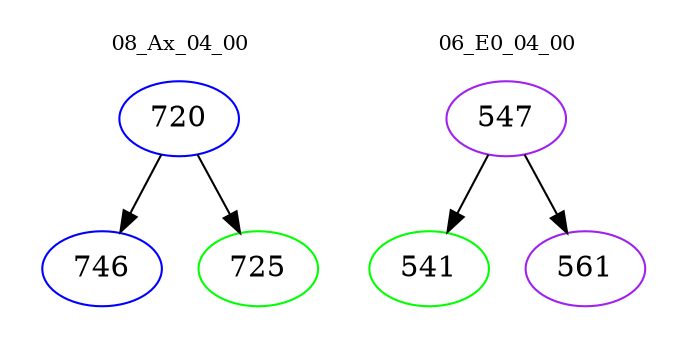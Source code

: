 digraph{
subgraph cluster_0 {
color = white
label = "08_Ax_04_00";
fontsize=10;
T0_720 [label="720", color="blue"]
T0_720 -> T0_746 [color="black"]
T0_746 [label="746", color="blue"]
T0_720 -> T0_725 [color="black"]
T0_725 [label="725", color="green"]
}
subgraph cluster_1 {
color = white
label = "06_E0_04_00";
fontsize=10;
T1_547 [label="547", color="purple"]
T1_547 -> T1_541 [color="black"]
T1_541 [label="541", color="green"]
T1_547 -> T1_561 [color="black"]
T1_561 [label="561", color="purple"]
}
}
